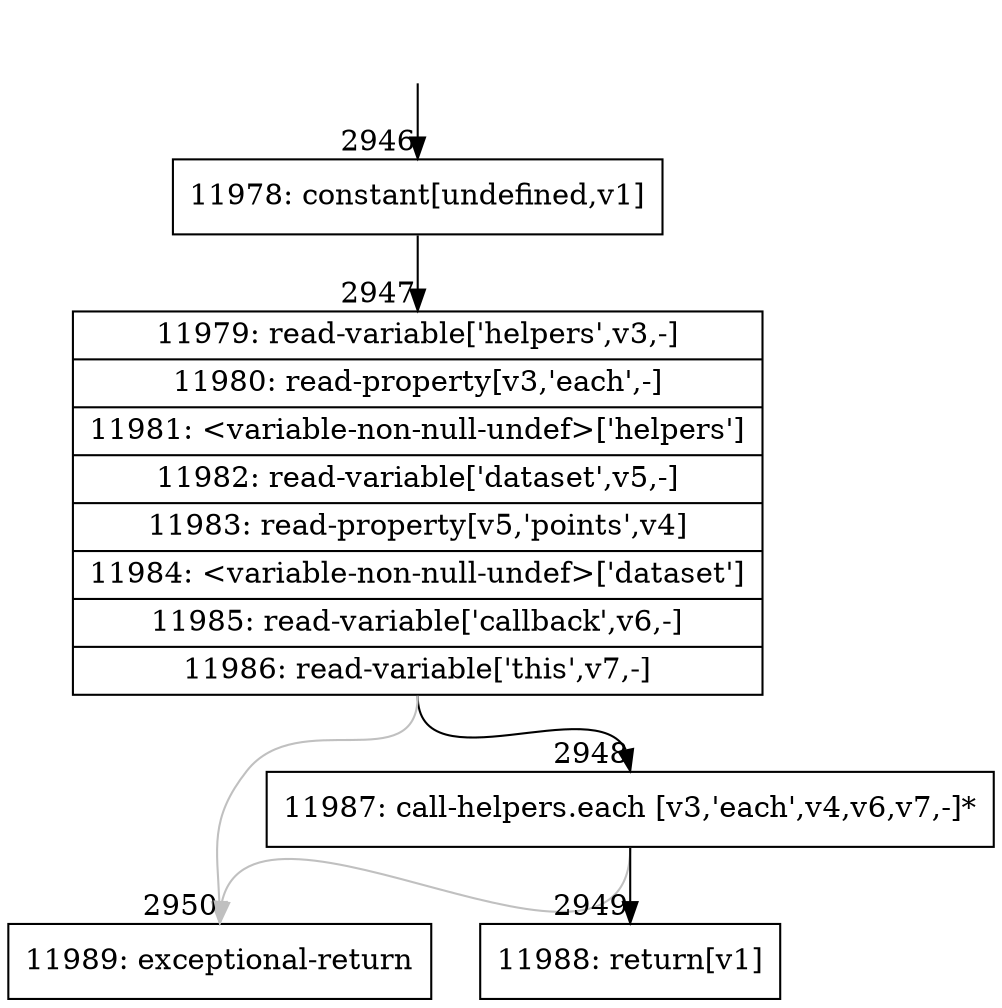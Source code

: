 digraph {
rankdir="TD"
BB_entry279[shape=none,label=""];
BB_entry279 -> BB2946 [tailport=s, headport=n, headlabel="    2946"]
BB2946 [shape=record label="{11978: constant[undefined,v1]}" ] 
BB2946 -> BB2947 [tailport=s, headport=n, headlabel="      2947"]
BB2947 [shape=record label="{11979: read-variable['helpers',v3,-]|11980: read-property[v3,'each',-]|11981: \<variable-non-null-undef\>['helpers']|11982: read-variable['dataset',v5,-]|11983: read-property[v5,'points',v4]|11984: \<variable-non-null-undef\>['dataset']|11985: read-variable['callback',v6,-]|11986: read-variable['this',v7,-]}" ] 
BB2947 -> BB2948 [tailport=s, headport=n, headlabel="      2948"]
BB2947 -> BB2950 [tailport=s, headport=n, color=gray, headlabel="      2950"]
BB2948 [shape=record label="{11987: call-helpers.each [v3,'each',v4,v6,v7,-]*}" ] 
BB2948 -> BB2949 [tailport=s, headport=n, headlabel="      2949"]
BB2948 -> BB2950 [tailport=s, headport=n, color=gray]
BB2949 [shape=record label="{11988: return[v1]}" ] 
BB2950 [shape=record label="{11989: exceptional-return}" ] 
//#$~ 3272
}
